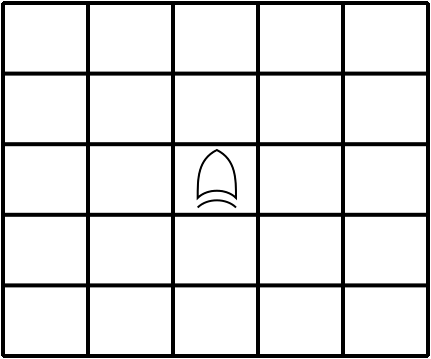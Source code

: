 <?xml version="1.0" encoding="UTF-8"?>
<dia:diagram xmlns:dia="http://www.lysator.liu.se/~alla/dia/">
  <dia:layer name="Arrière-plan" visible="true" active="true">
    <dia:object type="Standard - Box" version="0" id="O0">
      <dia:attribute name="obj_pos">
        <dia:point val="8.6,-2.1"/>
      </dia:attribute>
      <dia:attribute name="obj_bb">
        <dia:rectangle val="8.55,-2.15;29.9,15.6"/>
      </dia:attribute>
      <dia:attribute name="elem_corner">
        <dia:point val="8.6,-2.1"/>
      </dia:attribute>
      <dia:attribute name="elem_width">
        <dia:real val="21.25"/>
      </dia:attribute>
      <dia:attribute name="elem_height">
        <dia:real val="17.65"/>
      </dia:attribute>
      <dia:attribute name="show_background">
        <dia:boolean val="true"/>
      </dia:attribute>
    </dia:object>
    <dia:object type="Standard - Line" version="0" id="O1">
      <dia:attribute name="obj_pos">
        <dia:point val="8.6,-2.1"/>
      </dia:attribute>
      <dia:attribute name="obj_bb">
        <dia:rectangle val="8.5,-2.2;29.95,-2"/>
      </dia:attribute>
      <dia:attribute name="conn_endpoints">
        <dia:point val="8.6,-2.1"/>
        <dia:point val="29.85,-2.1"/>
      </dia:attribute>
      <dia:attribute name="numcp">
        <dia:int val="4"/>
      </dia:attribute>
      <dia:attribute name="line_width">
        <dia:real val="0.2"/>
      </dia:attribute>
      <dia:connections>
        <dia:connection handle="0" to="O0" connection="0"/>
        <dia:connection handle="1" to="O0" connection="2"/>
      </dia:connections>
    </dia:object>
    <dia:object type="Standard - Line" version="0" id="O2">
      <dia:attribute name="obj_pos">
        <dia:point val="8.6,15.55"/>
      </dia:attribute>
      <dia:attribute name="obj_bb">
        <dia:rectangle val="8.5,-2.2;8.7,15.65"/>
      </dia:attribute>
      <dia:attribute name="conn_endpoints">
        <dia:point val="8.6,15.55"/>
        <dia:point val="8.6,-2.1"/>
      </dia:attribute>
      <dia:attribute name="numcp">
        <dia:int val="4"/>
      </dia:attribute>
      <dia:attribute name="line_width">
        <dia:real val="0.2"/>
      </dia:attribute>
      <dia:connections>
        <dia:connection handle="0" to="O0" connection="5"/>
        <dia:connection handle="1" to="O0" connection="0"/>
      </dia:connections>
    </dia:object>
    <dia:object type="Standard - Line" version="0" id="O3">
      <dia:attribute name="obj_pos">
        <dia:point val="8.6,15.55"/>
      </dia:attribute>
      <dia:attribute name="obj_bb">
        <dia:rectangle val="8.5,15.45;29.95,15.65"/>
      </dia:attribute>
      <dia:attribute name="conn_endpoints">
        <dia:point val="8.6,15.55"/>
        <dia:point val="29.85,15.55"/>
      </dia:attribute>
      <dia:attribute name="numcp">
        <dia:int val="4"/>
      </dia:attribute>
      <dia:attribute name="line_width">
        <dia:real val="0.2"/>
      </dia:attribute>
      <dia:connections>
        <dia:connection handle="0" to="O0" connection="5"/>
        <dia:connection handle="1" to="O0" connection="7"/>
      </dia:connections>
    </dia:object>
    <dia:object type="Standard - Line" version="0" id="O4">
      <dia:attribute name="obj_pos">
        <dia:point val="29.85,15.55"/>
      </dia:attribute>
      <dia:attribute name="obj_bb">
        <dia:rectangle val="29.75,-2.2;29.95,15.65"/>
      </dia:attribute>
      <dia:attribute name="conn_endpoints">
        <dia:point val="29.85,15.55"/>
        <dia:point val="29.85,-2.1"/>
      </dia:attribute>
      <dia:attribute name="numcp">
        <dia:int val="4"/>
      </dia:attribute>
      <dia:attribute name="line_width">
        <dia:real val="0.2"/>
      </dia:attribute>
      <dia:connections>
        <dia:connection handle="0" to="O0" connection="7"/>
        <dia:connection handle="1" to="O0" connection="2"/>
      </dia:connections>
    </dia:object>
    <dia:object type="Standard - Line" version="0" id="O5">
      <dia:attribute name="obj_pos">
        <dia:point val="12.85,-2.1"/>
      </dia:attribute>
      <dia:attribute name="obj_bb">
        <dia:rectangle val="12.75,-2.2;12.95,15.65"/>
      </dia:attribute>
      <dia:attribute name="conn_endpoints">
        <dia:point val="12.85,-2.1"/>
        <dia:point val="12.85,15.55"/>
      </dia:attribute>
      <dia:attribute name="numcp">
        <dia:int val="4"/>
      </dia:attribute>
      <dia:attribute name="line_width">
        <dia:real val="0.2"/>
      </dia:attribute>
      <dia:connections>
        <dia:connection handle="0" to="O1" connection="0"/>
        <dia:connection handle="1" to="O3" connection="0"/>
      </dia:connections>
    </dia:object>
    <dia:object type="Standard - Line" version="0" id="O6">
      <dia:attribute name="obj_pos">
        <dia:point val="17.1,-2.1"/>
      </dia:attribute>
      <dia:attribute name="obj_bb">
        <dia:rectangle val="17,-2.2;17.2,15.65"/>
      </dia:attribute>
      <dia:attribute name="conn_endpoints">
        <dia:point val="17.1,-2.1"/>
        <dia:point val="17.1,15.55"/>
      </dia:attribute>
      <dia:attribute name="numcp">
        <dia:int val="4"/>
      </dia:attribute>
      <dia:attribute name="line_width">
        <dia:real val="0.2"/>
      </dia:attribute>
      <dia:connections>
        <dia:connection handle="0" to="O1" connection="1"/>
        <dia:connection handle="1" to="O3" connection="1"/>
      </dia:connections>
    </dia:object>
    <dia:object type="Standard - Line" version="0" id="O7">
      <dia:attribute name="obj_pos">
        <dia:point val="21.35,-2.1"/>
      </dia:attribute>
      <dia:attribute name="obj_bb">
        <dia:rectangle val="21.25,-2.2;21.45,15.65"/>
      </dia:attribute>
      <dia:attribute name="conn_endpoints">
        <dia:point val="21.35,-2.1"/>
        <dia:point val="21.35,15.55"/>
      </dia:attribute>
      <dia:attribute name="numcp">
        <dia:int val="4"/>
      </dia:attribute>
      <dia:attribute name="line_width">
        <dia:real val="0.2"/>
      </dia:attribute>
      <dia:connections>
        <dia:connection handle="0" to="O1" connection="2"/>
        <dia:connection handle="1" to="O3" connection="2"/>
      </dia:connections>
    </dia:object>
    <dia:object type="Standard - Line" version="0" id="O8">
      <dia:attribute name="obj_pos">
        <dia:point val="25.6,-2.1"/>
      </dia:attribute>
      <dia:attribute name="obj_bb">
        <dia:rectangle val="25.5,-2.2;25.7,15.65"/>
      </dia:attribute>
      <dia:attribute name="conn_endpoints">
        <dia:point val="25.6,-2.1"/>
        <dia:point val="25.6,15.55"/>
      </dia:attribute>
      <dia:attribute name="numcp">
        <dia:int val="4"/>
      </dia:attribute>
      <dia:attribute name="line_width">
        <dia:real val="0.2"/>
      </dia:attribute>
      <dia:connections>
        <dia:connection handle="0" to="O1" connection="3"/>
        <dia:connection handle="1" to="O3" connection="3"/>
      </dia:connections>
    </dia:object>
    <dia:object type="Standard - Line" version="0" id="O9">
      <dia:attribute name="obj_pos">
        <dia:point val="8.6,1.43"/>
      </dia:attribute>
      <dia:attribute name="obj_bb">
        <dia:rectangle val="8.5,1.33;29.95,1.53"/>
      </dia:attribute>
      <dia:attribute name="conn_endpoints">
        <dia:point val="8.6,1.43"/>
        <dia:point val="29.85,1.43"/>
      </dia:attribute>
      <dia:attribute name="numcp">
        <dia:int val="4"/>
      </dia:attribute>
      <dia:attribute name="line_width">
        <dia:real val="0.2"/>
      </dia:attribute>
      <dia:connections>
        <dia:connection handle="0" to="O2" connection="3"/>
        <dia:connection handle="1" to="O4" connection="3"/>
      </dia:connections>
    </dia:object>
    <dia:object type="Standard - Line" version="0" id="O10">
      <dia:attribute name="obj_pos">
        <dia:point val="8.6,4.96"/>
      </dia:attribute>
      <dia:attribute name="obj_bb">
        <dia:rectangle val="8.5,4.86;29.95,5.06"/>
      </dia:attribute>
      <dia:attribute name="conn_endpoints">
        <dia:point val="8.6,4.96"/>
        <dia:point val="29.85,4.96"/>
      </dia:attribute>
      <dia:attribute name="numcp">
        <dia:int val="4"/>
      </dia:attribute>
      <dia:attribute name="line_width">
        <dia:real val="0.2"/>
      </dia:attribute>
      <dia:connections>
        <dia:connection handle="0" to="O2" connection="2"/>
        <dia:connection handle="1" to="O4" connection="2"/>
      </dia:connections>
    </dia:object>
    <dia:object type="Standard - Line" version="0" id="O11">
      <dia:attribute name="obj_pos">
        <dia:point val="8.6,8.49"/>
      </dia:attribute>
      <dia:attribute name="obj_bb">
        <dia:rectangle val="8.5,8.39;29.95,8.59"/>
      </dia:attribute>
      <dia:attribute name="conn_endpoints">
        <dia:point val="8.6,8.49"/>
        <dia:point val="29.85,8.49"/>
      </dia:attribute>
      <dia:attribute name="numcp">
        <dia:int val="4"/>
      </dia:attribute>
      <dia:attribute name="line_width">
        <dia:real val="0.2"/>
      </dia:attribute>
      <dia:connections>
        <dia:connection handle="0" to="O2" connection="1"/>
        <dia:connection handle="1" to="O4" connection="1"/>
      </dia:connections>
    </dia:object>
    <dia:object type="Standard - Line" version="0" id="O12">
      <dia:attribute name="obj_pos">
        <dia:point val="8.6,12.02"/>
      </dia:attribute>
      <dia:attribute name="obj_bb">
        <dia:rectangle val="8.5,11.92;29.95,12.12"/>
      </dia:attribute>
      <dia:attribute name="conn_endpoints">
        <dia:point val="8.6,12.02"/>
        <dia:point val="29.85,12.02"/>
      </dia:attribute>
      <dia:attribute name="numcp">
        <dia:int val="4"/>
      </dia:attribute>
      <dia:attribute name="line_width">
        <dia:real val="0.2"/>
      </dia:attribute>
      <dia:connections>
        <dia:connection handle="0" to="O2" connection="0"/>
        <dia:connection handle="1" to="O4" connection="0"/>
      </dia:connections>
    </dia:object>
    <dia:object type="Standard - Text" version="1" id="O13">
      <dia:attribute name="obj_pos">
        <dia:point val="19.225,6.725"/>
      </dia:attribute>
      <dia:attribute name="obj_bb">
        <dia:rectangle val="19.225,6.131;19.225,6.876"/>
      </dia:attribute>
      <dia:attribute name="text">
        <dia:composite type="text">
          <dia:attribute name="string">
            <dia:string>##</dia:string>
          </dia:attribute>
          <dia:attribute name="font">
            <dia:font family="sans" style="0" name="Helvetica"/>
          </dia:attribute>
          <dia:attribute name="height">
            <dia:real val="0.8"/>
          </dia:attribute>
          <dia:attribute name="pos">
            <dia:point val="19.225,6.725"/>
          </dia:attribute>
          <dia:attribute name="color">
            <dia:color val="#000000"/>
          </dia:attribute>
          <dia:attribute name="alignment">
            <dia:enum val="0"/>
          </dia:attribute>
        </dia:composite>
      </dia:attribute>
      <dia:attribute name="valign">
        <dia:enum val="3"/>
      </dia:attribute>
      <dia:connections>
        <dia:connection handle="0" to="O0" connection="8"/>
      </dia:connections>
    </dia:object>
    <dia:object type="Logic - Xor" version="1" id="O14">
      <dia:attribute name="obj_pos">
        <dia:point val="18.333,5.25"/>
      </dia:attribute>
      <dia:attribute name="obj_bb">
        <dia:rectangle val="18.283,5.194;20.3,8.16"/>
      </dia:attribute>
      <dia:attribute name="meta">
        <dia:composite type="dict"/>
      </dia:attribute>
      <dia:attribute name="elem_corner">
        <dia:point val="18.333,5.25"/>
      </dia:attribute>
      <dia:attribute name="elem_width">
        <dia:real val="1.917"/>
      </dia:attribute>
      <dia:attribute name="elem_height">
        <dia:real val="2.875"/>
      </dia:attribute>
      <dia:attribute name="line_width">
        <dia:real val="0.1"/>
      </dia:attribute>
      <dia:attribute name="line_colour">
        <dia:color val="#000000"/>
      </dia:attribute>
      <dia:attribute name="fill_colour">
        <dia:color val="#ffffff"/>
      </dia:attribute>
      <dia:attribute name="show_background">
        <dia:boolean val="true"/>
      </dia:attribute>
      <dia:attribute name="line_style">
        <dia:enum val="0"/>
        <dia:real val="1"/>
      </dia:attribute>
      <dia:attribute name="flip_horizontal">
        <dia:boolean val="true"/>
      </dia:attribute>
      <dia:attribute name="flip_vertical">
        <dia:boolean val="false"/>
      </dia:attribute>
      <dia:attribute name="subscale">
        <dia:real val="1"/>
      </dia:attribute>
    </dia:object>
  </dia:layer>
</dia:diagram>
